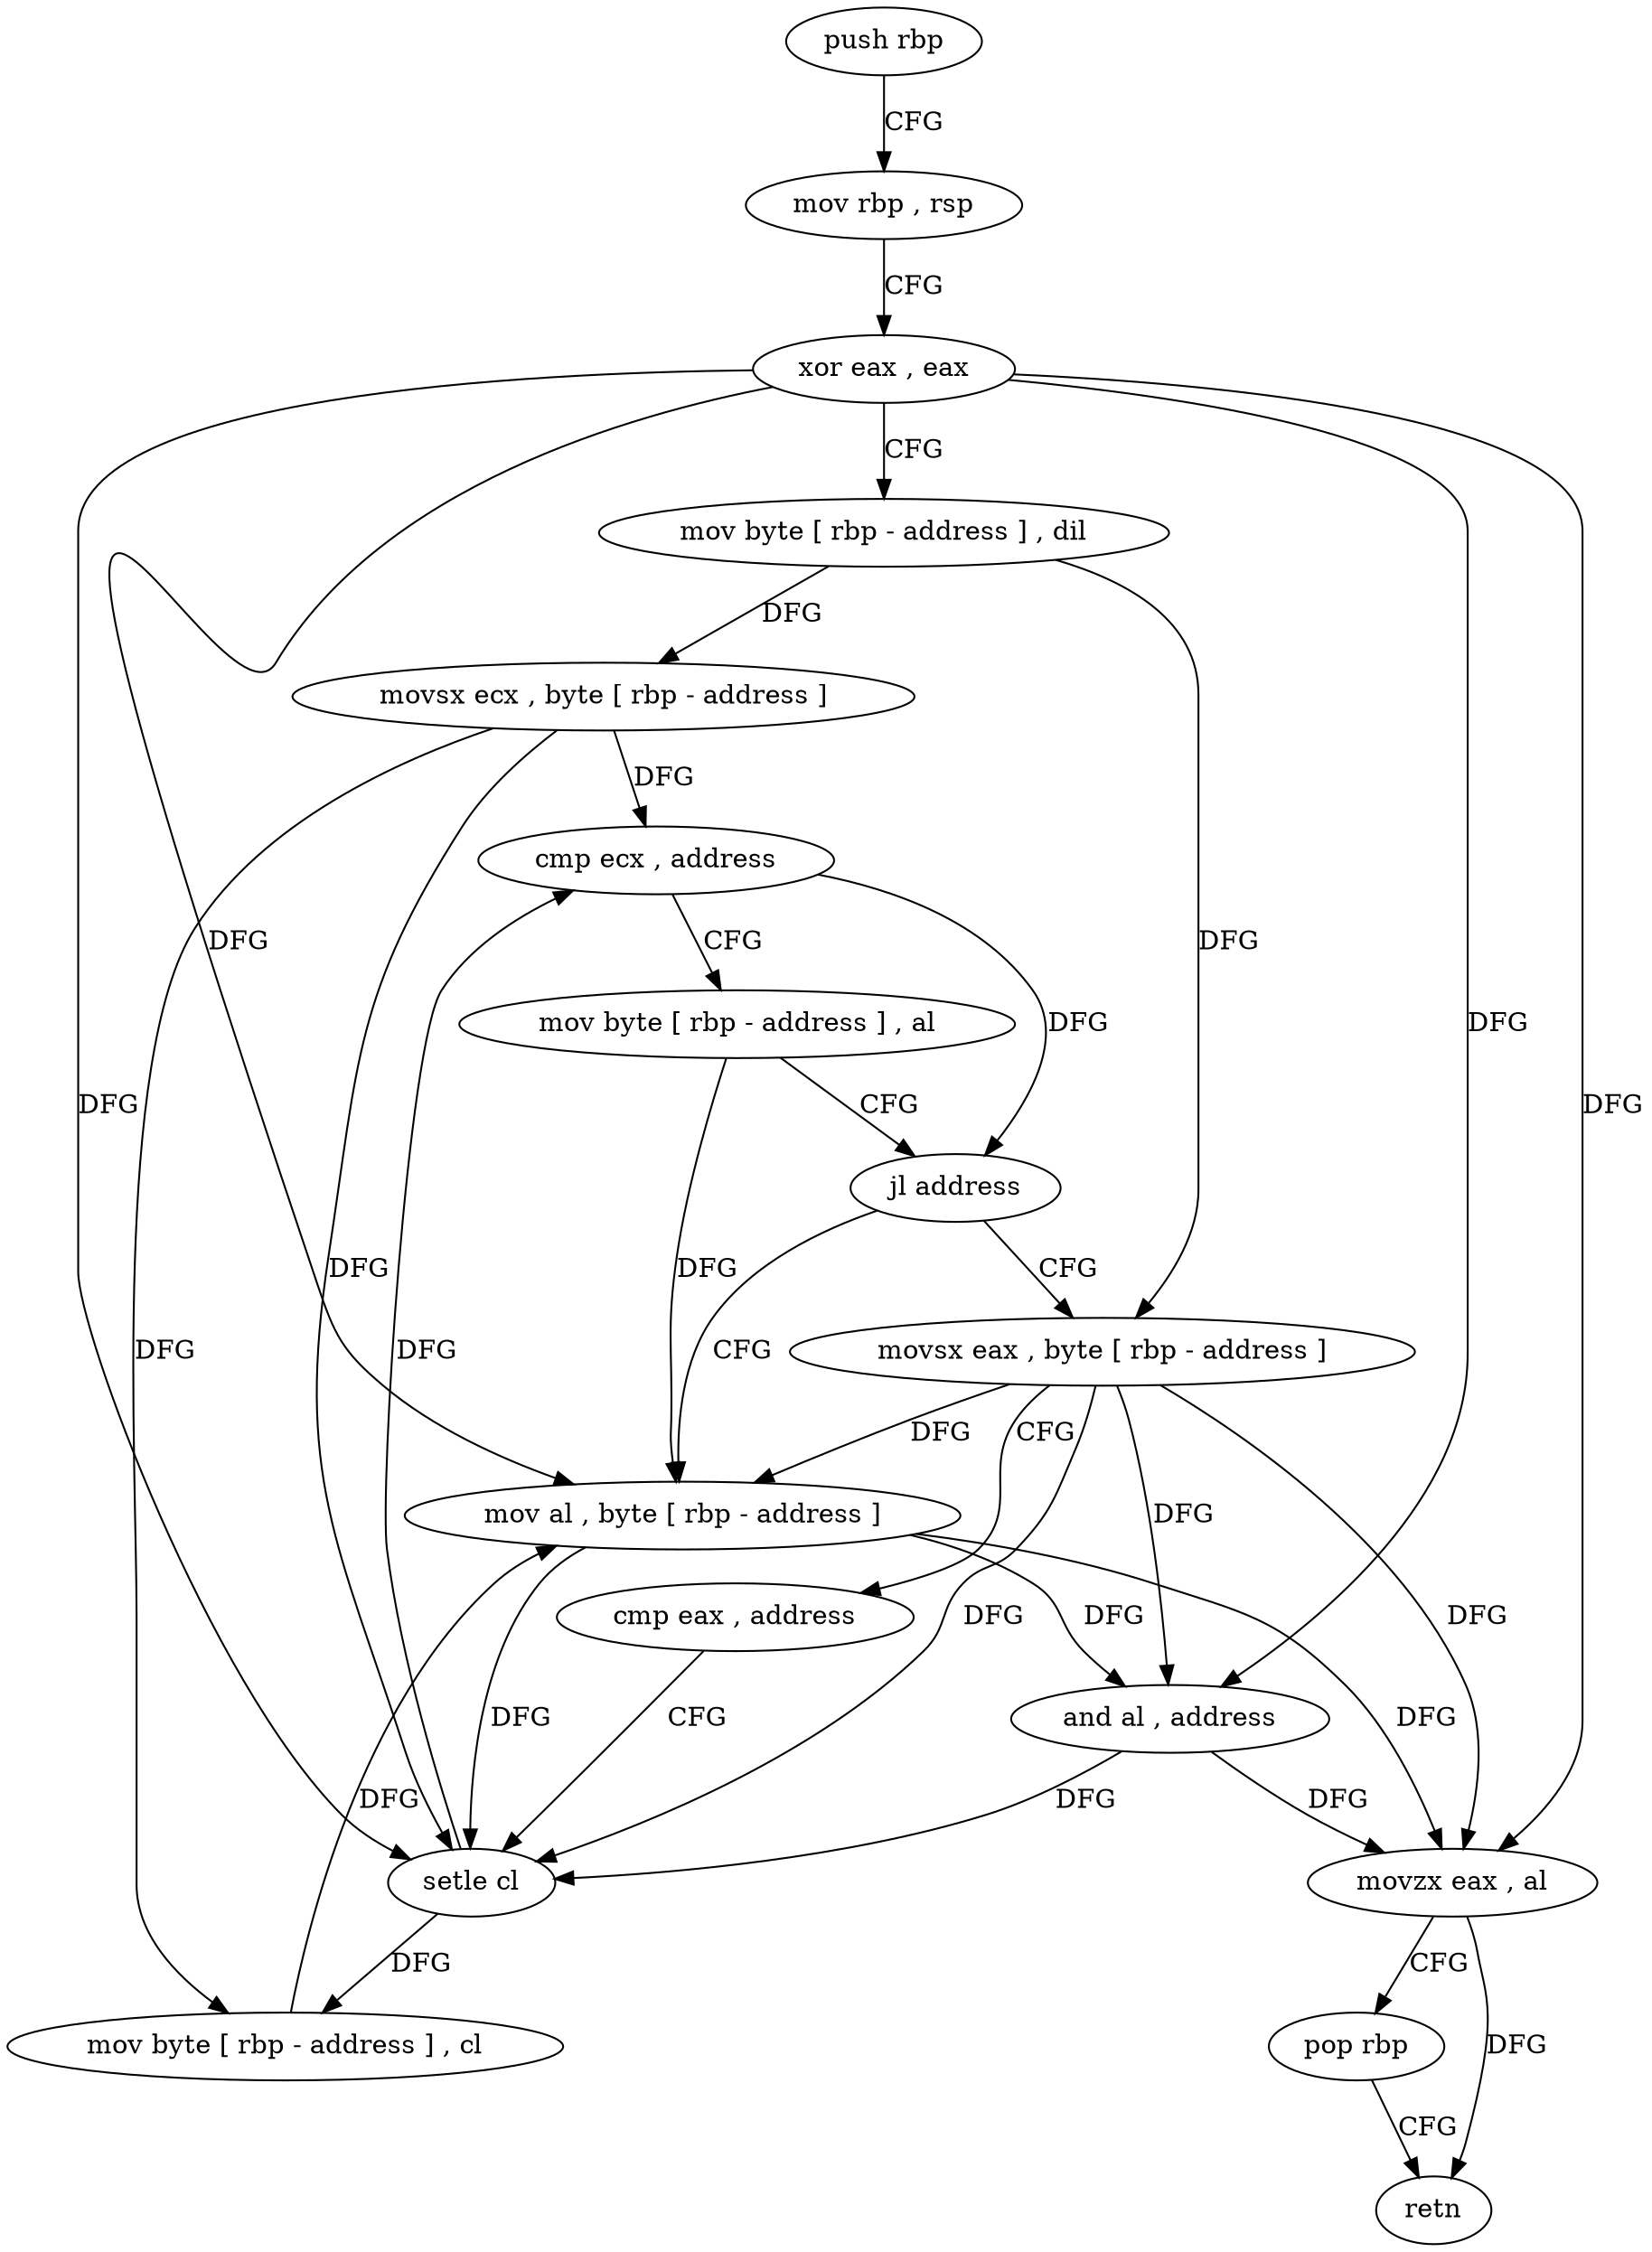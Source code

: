 digraph "func" {
"4254080" [label = "push rbp" ]
"4254081" [label = "mov rbp , rsp" ]
"4254084" [label = "xor eax , eax" ]
"4254086" [label = "mov byte [ rbp - address ] , dil" ]
"4254090" [label = "movsx ecx , byte [ rbp - address ]" ]
"4254094" [label = "cmp ecx , address" ]
"4254097" [label = "mov byte [ rbp - address ] , al" ]
"4254100" [label = "jl address" ]
"4254119" [label = "mov al , byte [ rbp - address ]" ]
"4254106" [label = "movsx eax , byte [ rbp - address ]" ]
"4254122" [label = "and al , address" ]
"4254124" [label = "movzx eax , al" ]
"4254127" [label = "pop rbp" ]
"4254128" [label = "retn" ]
"4254110" [label = "cmp eax , address" ]
"4254113" [label = "setle cl" ]
"4254116" [label = "mov byte [ rbp - address ] , cl" ]
"4254080" -> "4254081" [ label = "CFG" ]
"4254081" -> "4254084" [ label = "CFG" ]
"4254084" -> "4254086" [ label = "CFG" ]
"4254084" -> "4254119" [ label = "DFG" ]
"4254084" -> "4254122" [ label = "DFG" ]
"4254084" -> "4254124" [ label = "DFG" ]
"4254084" -> "4254113" [ label = "DFG" ]
"4254086" -> "4254090" [ label = "DFG" ]
"4254086" -> "4254106" [ label = "DFG" ]
"4254090" -> "4254094" [ label = "DFG" ]
"4254090" -> "4254113" [ label = "DFG" ]
"4254090" -> "4254116" [ label = "DFG" ]
"4254094" -> "4254097" [ label = "CFG" ]
"4254094" -> "4254100" [ label = "DFG" ]
"4254097" -> "4254100" [ label = "CFG" ]
"4254097" -> "4254119" [ label = "DFG" ]
"4254100" -> "4254119" [ label = "CFG" ]
"4254100" -> "4254106" [ label = "CFG" ]
"4254119" -> "4254122" [ label = "DFG" ]
"4254119" -> "4254124" [ label = "DFG" ]
"4254119" -> "4254113" [ label = "DFG" ]
"4254106" -> "4254110" [ label = "CFG" ]
"4254106" -> "4254122" [ label = "DFG" ]
"4254106" -> "4254124" [ label = "DFG" ]
"4254106" -> "4254119" [ label = "DFG" ]
"4254106" -> "4254113" [ label = "DFG" ]
"4254122" -> "4254124" [ label = "DFG" ]
"4254122" -> "4254113" [ label = "DFG" ]
"4254124" -> "4254127" [ label = "CFG" ]
"4254124" -> "4254128" [ label = "DFG" ]
"4254127" -> "4254128" [ label = "CFG" ]
"4254110" -> "4254113" [ label = "CFG" ]
"4254113" -> "4254116" [ label = "DFG" ]
"4254113" -> "4254094" [ label = "DFG" ]
"4254116" -> "4254119" [ label = "DFG" ]
}
